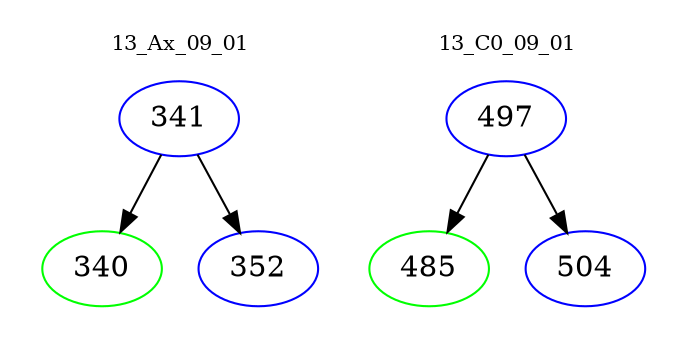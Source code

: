 digraph{
subgraph cluster_0 {
color = white
label = "13_Ax_09_01";
fontsize=10;
T0_341 [label="341", color="blue"]
T0_341 -> T0_340 [color="black"]
T0_340 [label="340", color="green"]
T0_341 -> T0_352 [color="black"]
T0_352 [label="352", color="blue"]
}
subgraph cluster_1 {
color = white
label = "13_C0_09_01";
fontsize=10;
T1_497 [label="497", color="blue"]
T1_497 -> T1_485 [color="black"]
T1_485 [label="485", color="green"]
T1_497 -> T1_504 [color="black"]
T1_504 [label="504", color="blue"]
}
}

